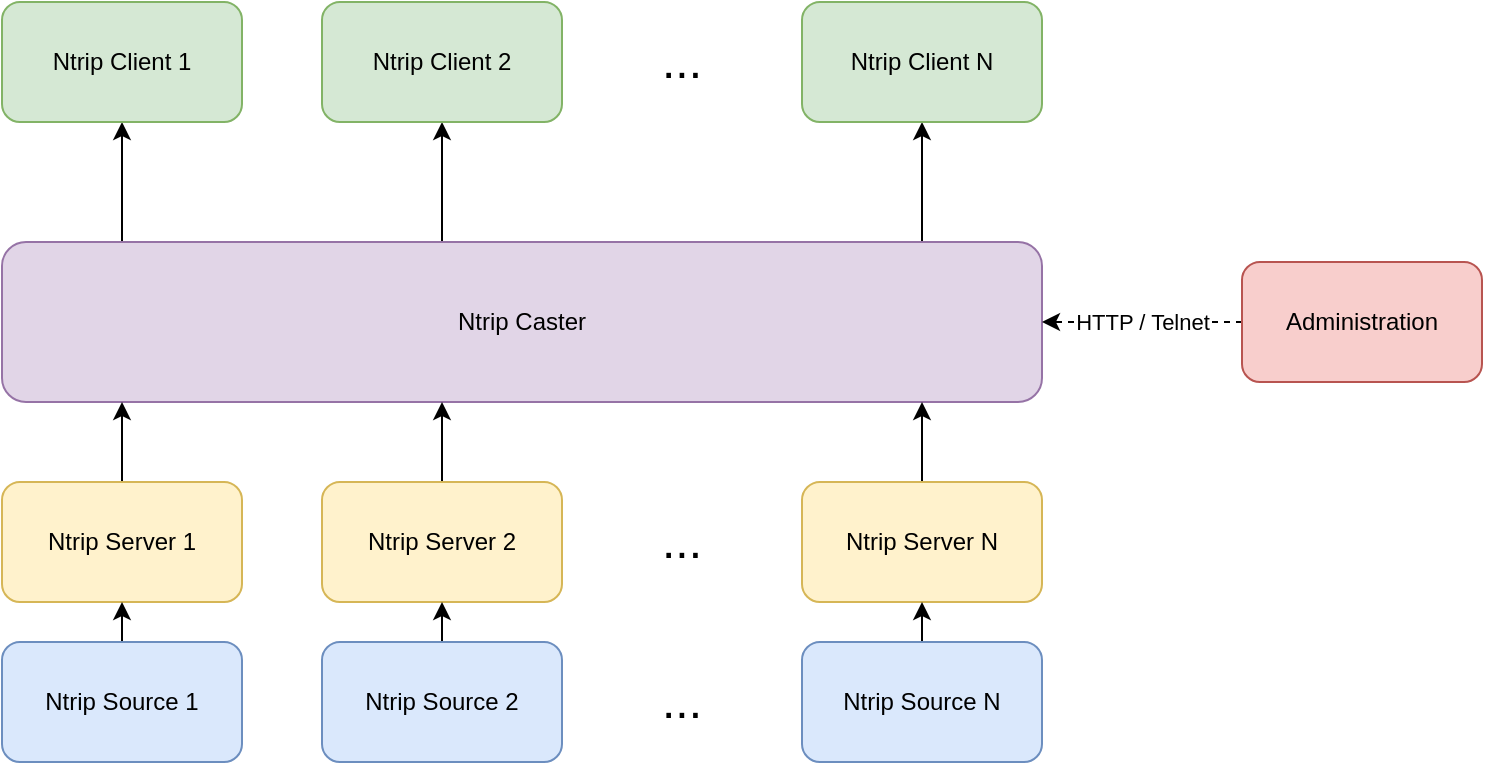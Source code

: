 <mxfile version="14.3.0" type="device"><diagram id="XrYkKiUaVmg3uoGb7bnq" name="Page-1"><mxGraphModel dx="786" dy="551" grid="1" gridSize="10" guides="1" tooltips="1" connect="1" arrows="1" fold="1" page="1" pageScale="1" pageWidth="850" pageHeight="1100" math="0" shadow="0"><root><mxCell id="0"/><mxCell id="1" parent="0"/><mxCell id="6TcoVvTpB5_8PMZ6Rveg-23" value="" style="edgeStyle=orthogonalEdgeStyle;orthogonalLoop=1;jettySize=auto;html=1;entryX=0.5;entryY=1;entryDx=0;entryDy=0;" edge="1" parent="1" source="6TcoVvTpB5_8PMZ6Rveg-1" target="6TcoVvTpB5_8PMZ6Rveg-6"><mxGeometry relative="1" as="geometry"><Array as="points"><mxPoint x="140" y="510"/><mxPoint x="140" y="510"/></Array></mxGeometry></mxCell><mxCell id="6TcoVvTpB5_8PMZ6Rveg-24" value="" style="edgeStyle=orthogonalEdgeStyle;orthogonalLoop=1;jettySize=auto;html=1;entryX=0.5;entryY=1;entryDx=0;entryDy=0;" edge="1" parent="1" source="6TcoVvTpB5_8PMZ6Rveg-1" target="6TcoVvTpB5_8PMZ6Rveg-21"><mxGeometry relative="1" as="geometry"><Array as="points"><mxPoint x="540" y="480"/><mxPoint x="540" y="480"/></Array></mxGeometry></mxCell><mxCell id="6TcoVvTpB5_8PMZ6Rveg-25" value="" style="edgeStyle=orthogonalEdgeStyle;orthogonalLoop=1;jettySize=auto;html=1;" edge="1" parent="1" source="6TcoVvTpB5_8PMZ6Rveg-1" target="6TcoVvTpB5_8PMZ6Rveg-20"><mxGeometry relative="1" as="geometry"><Array as="points"><mxPoint x="300" y="510"/><mxPoint x="300" y="510"/></Array></mxGeometry></mxCell><mxCell id="6TcoVvTpB5_8PMZ6Rveg-1" value="Ntrip Caster" style="whiteSpace=wrap;html=1;fillColor=#e1d5e7;strokeColor=#9673a6;rounded=1;" vertex="1" parent="1"><mxGeometry x="80" y="520" width="520" height="80" as="geometry"/></mxCell><mxCell id="6TcoVvTpB5_8PMZ6Rveg-15" value="" style="edgeStyle=orthogonalEdgeStyle;orthogonalLoop=1;jettySize=auto;html=1;" edge="1" parent="1" source="6TcoVvTpB5_8PMZ6Rveg-2" target="6TcoVvTpB5_8PMZ6Rveg-1"><mxGeometry relative="1" as="geometry"><Array as="points"><mxPoint x="140" y="610"/><mxPoint x="140" y="610"/></Array></mxGeometry></mxCell><mxCell id="6TcoVvTpB5_8PMZ6Rveg-2" value="Ntrip Server 1" style="whiteSpace=wrap;html=1;fillColor=#fff2cc;strokeColor=#d6b656;rounded=1;" vertex="1" parent="1"><mxGeometry x="80" y="640" width="120" height="60" as="geometry"/></mxCell><mxCell id="6TcoVvTpB5_8PMZ6Rveg-5" value="" style="edgeStyle=orthogonalEdgeStyle;orthogonalLoop=1;jettySize=auto;html=1;" edge="1" parent="1" source="6TcoVvTpB5_8PMZ6Rveg-4" target="6TcoVvTpB5_8PMZ6Rveg-2"><mxGeometry relative="1" as="geometry"/></mxCell><mxCell id="6TcoVvTpB5_8PMZ6Rveg-4" value="Ntrip Source 1" style="whiteSpace=wrap;html=1;fillColor=#dae8fc;strokeColor=#6c8ebf;rounded=1;" vertex="1" parent="1"><mxGeometry x="80" y="720" width="120" height="60" as="geometry"/></mxCell><mxCell id="6TcoVvTpB5_8PMZ6Rveg-6" value="Ntrip Client 1" style="whiteSpace=wrap;html=1;fillColor=#d5e8d4;strokeColor=#82b366;rounded=1;" vertex="1" parent="1"><mxGeometry x="80" y="400" width="120" height="60" as="geometry"/></mxCell><mxCell id="6TcoVvTpB5_8PMZ6Rveg-13" value="" style="edgeStyle=orthogonalEdgeStyle;orthogonalLoop=1;jettySize=auto;html=1;" edge="1" parent="1" source="6TcoVvTpB5_8PMZ6Rveg-7" target="6TcoVvTpB5_8PMZ6Rveg-1"><mxGeometry relative="1" as="geometry"><Array as="points"><mxPoint x="300" y="610"/><mxPoint x="300" y="610"/></Array></mxGeometry></mxCell><mxCell id="6TcoVvTpB5_8PMZ6Rveg-7" value="Ntrip Server 2" style="whiteSpace=wrap;html=1;fillColor=#fff2cc;strokeColor=#d6b656;rounded=1;" vertex="1" parent="1"><mxGeometry x="240" y="640" width="120" height="60" as="geometry"/></mxCell><mxCell id="6TcoVvTpB5_8PMZ6Rveg-8" value="" style="edgeStyle=orthogonalEdgeStyle;orthogonalLoop=1;jettySize=auto;html=1;" edge="1" parent="1" source="6TcoVvTpB5_8PMZ6Rveg-9" target="6TcoVvTpB5_8PMZ6Rveg-7"><mxGeometry relative="1" as="geometry"/></mxCell><mxCell id="6TcoVvTpB5_8PMZ6Rveg-9" value="&lt;div&gt;Ntrip Source 2&lt;/div&gt;" style="whiteSpace=wrap;html=1;fillColor=#dae8fc;strokeColor=#6c8ebf;rounded=1;" vertex="1" parent="1"><mxGeometry x="240" y="720" width="120" height="60" as="geometry"/></mxCell><mxCell id="6TcoVvTpB5_8PMZ6Rveg-14" value="" style="edgeStyle=orthogonalEdgeStyle;orthogonalLoop=1;jettySize=auto;html=1;" edge="1" parent="1" source="6TcoVvTpB5_8PMZ6Rveg-10" target="6TcoVvTpB5_8PMZ6Rveg-1"><mxGeometry relative="1" as="geometry"><Array as="points"><mxPoint x="540" y="600"/><mxPoint x="540" y="600"/></Array></mxGeometry></mxCell><mxCell id="6TcoVvTpB5_8PMZ6Rveg-10" value="Ntrip Server N" style="whiteSpace=wrap;html=1;fillColor=#fff2cc;strokeColor=#d6b656;rounded=1;" vertex="1" parent="1"><mxGeometry x="480" y="640" width="120" height="60" as="geometry"/></mxCell><mxCell id="6TcoVvTpB5_8PMZ6Rveg-11" value="" style="edgeStyle=orthogonalEdgeStyle;orthogonalLoop=1;jettySize=auto;html=1;" edge="1" parent="1" source="6TcoVvTpB5_8PMZ6Rveg-12" target="6TcoVvTpB5_8PMZ6Rveg-10"><mxGeometry relative="1" as="geometry"/></mxCell><mxCell id="6TcoVvTpB5_8PMZ6Rveg-12" value="&lt;div&gt;Ntrip Source N&lt;/div&gt;" style="whiteSpace=wrap;html=1;fillColor=#dae8fc;strokeColor=#6c8ebf;rounded=1;" vertex="1" parent="1"><mxGeometry x="480" y="720" width="120" height="60" as="geometry"/></mxCell><mxCell id="6TcoVvTpB5_8PMZ6Rveg-16" value="&lt;div style=&quot;font-size: 24px&quot;&gt;...&lt;/div&gt;" style="text;html=1;strokeColor=none;fillColor=none;align=center;verticalAlign=middle;whiteSpace=wrap;rounded=1;" vertex="1" parent="1"><mxGeometry x="400" y="660" width="40" height="20" as="geometry"/></mxCell><mxCell id="6TcoVvTpB5_8PMZ6Rveg-18" value="&lt;div style=&quot;font-size: 24px&quot;&gt;...&lt;/div&gt;" style="text;html=1;strokeColor=none;fillColor=none;align=center;verticalAlign=middle;whiteSpace=wrap;rounded=1;" vertex="1" parent="1"><mxGeometry x="400" y="740" width="40" height="20" as="geometry"/></mxCell><mxCell id="6TcoVvTpB5_8PMZ6Rveg-20" value="Ntrip Client 2" style="whiteSpace=wrap;html=1;fillColor=#d5e8d4;strokeColor=#82b366;rounded=1;" vertex="1" parent="1"><mxGeometry x="240" y="400" width="120" height="60" as="geometry"/></mxCell><mxCell id="6TcoVvTpB5_8PMZ6Rveg-21" value="Ntrip Client N" style="whiteSpace=wrap;html=1;fillColor=#d5e8d4;strokeColor=#82b366;rounded=1;" vertex="1" parent="1"><mxGeometry x="480" y="400" width="120" height="60" as="geometry"/></mxCell><mxCell id="6TcoVvTpB5_8PMZ6Rveg-22" value="&lt;div style=&quot;font-size: 24px&quot;&gt;...&lt;/div&gt;" style="text;html=1;strokeColor=none;fillColor=none;align=center;verticalAlign=middle;whiteSpace=wrap;rounded=1;" vertex="1" parent="1"><mxGeometry x="400" y="420" width="40" height="20" as="geometry"/></mxCell><mxCell id="6TcoVvTpB5_8PMZ6Rveg-31" value="" style="edgeStyle=orthogonalEdgeStyle;orthogonalLoop=1;jettySize=auto;html=1;entryX=1;entryY=0.5;entryDx=0;entryDy=0;dashed=1;" edge="1" parent="1" source="6TcoVvTpB5_8PMZ6Rveg-30" target="6TcoVvTpB5_8PMZ6Rveg-1"><mxGeometry relative="1" as="geometry"/></mxCell><mxCell id="6TcoVvTpB5_8PMZ6Rveg-34" value="HTTP / Telnet" style="edgeLabel;html=1;align=center;verticalAlign=middle;resizable=0;points=[];spacing=5;rounded=1;" vertex="1" connectable="0" parent="6TcoVvTpB5_8PMZ6Rveg-31"><mxGeometry x="0.525" y="2" relative="1" as="geometry"><mxPoint x="26" y="-2" as="offset"/></mxGeometry></mxCell><mxCell id="6TcoVvTpB5_8PMZ6Rveg-30" value="&lt;div align=&quot;center&quot;&gt;Administration&lt;/div&gt;" style="whiteSpace=wrap;html=1;align=center;fillColor=#f8cecc;strokeColor=#b85450;rounded=1;" vertex="1" parent="1"><mxGeometry x="700" y="530" width="120" height="60" as="geometry"/></mxCell></root></mxGraphModel></diagram></mxfile>
